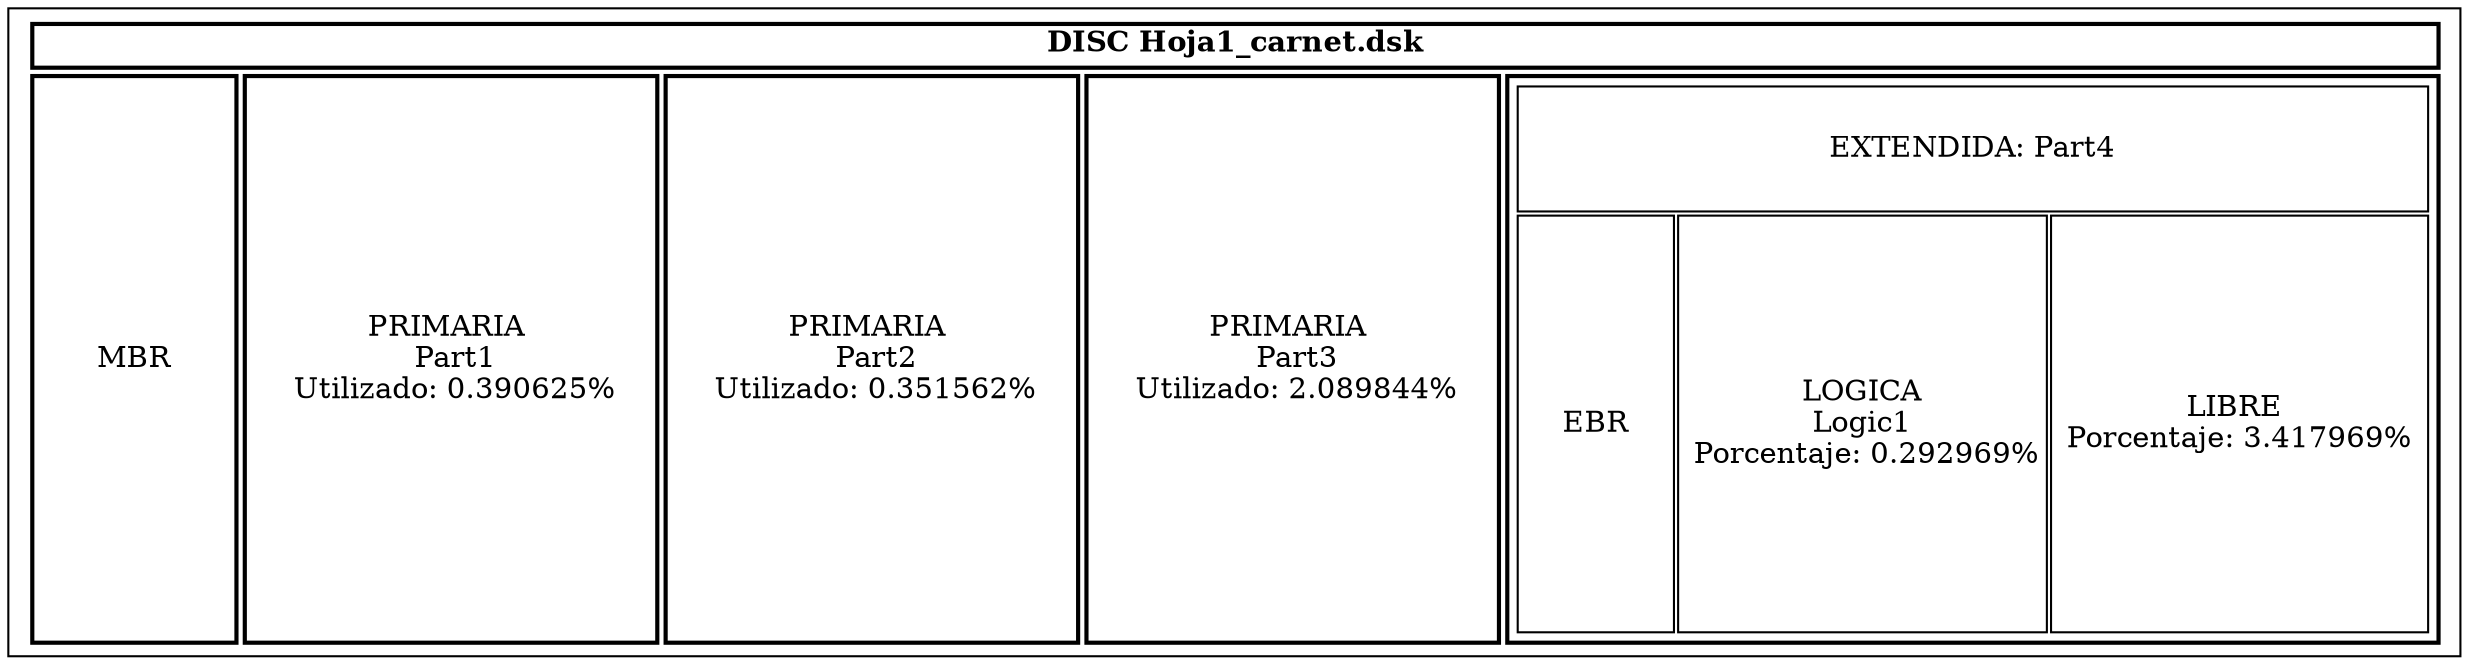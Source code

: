 digraph REP_DISC{
DISC[
shape=box
label=<
<table border='0' cellborder='2' width='500' height="180">
 	<tr><td colspan="5"><b>DISC Hoja1_carnet.dsk</b></td></tr>
<tr>
<td height='200' width='100'> MBR </td>
<td height='200' width='200'>PRIMARIA <br/> Part1<br/> Utilizado: 0.390625%</td>
<td height='200' width='200'>PRIMARIA <br/> Part2<br/> Utilizado: 0.351562%</td>
<td height='200' width='200'>PRIMARIA <br/> Part3<br/> Utilizado: 2.089844%</td>
<td  height='200' width='100'>
     <table border='0'  height='200' WIDTH='100' cellborder='1'>
<tr>  <td height='60' colspan='3'>EXTENDIDA: Part4</td>  </tr>
     <tr>
<td height='200' width='75'>EBR</td>
     <td height='200' width='150'>LOGICA<br/>Logic1<br/> Porcentaje: 0.292969%</td>
 <td height='200' width='150'>LIBRE <br/> Porcentaje: 3.417969% </td>
     </tr>
     </table>
     </td>
</tr> 
     </table>        
>];

}